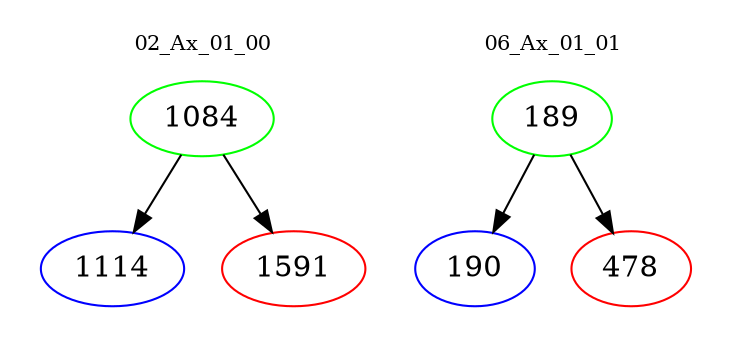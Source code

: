 digraph{
subgraph cluster_0 {
color = white
label = "02_Ax_01_00";
fontsize=10;
T0_1084 [label="1084", color="green"]
T0_1084 -> T0_1114 [color="black"]
T0_1114 [label="1114", color="blue"]
T0_1084 -> T0_1591 [color="black"]
T0_1591 [label="1591", color="red"]
}
subgraph cluster_1 {
color = white
label = "06_Ax_01_01";
fontsize=10;
T1_189 [label="189", color="green"]
T1_189 -> T1_190 [color="black"]
T1_190 [label="190", color="blue"]
T1_189 -> T1_478 [color="black"]
T1_478 [label="478", color="red"]
}
}
